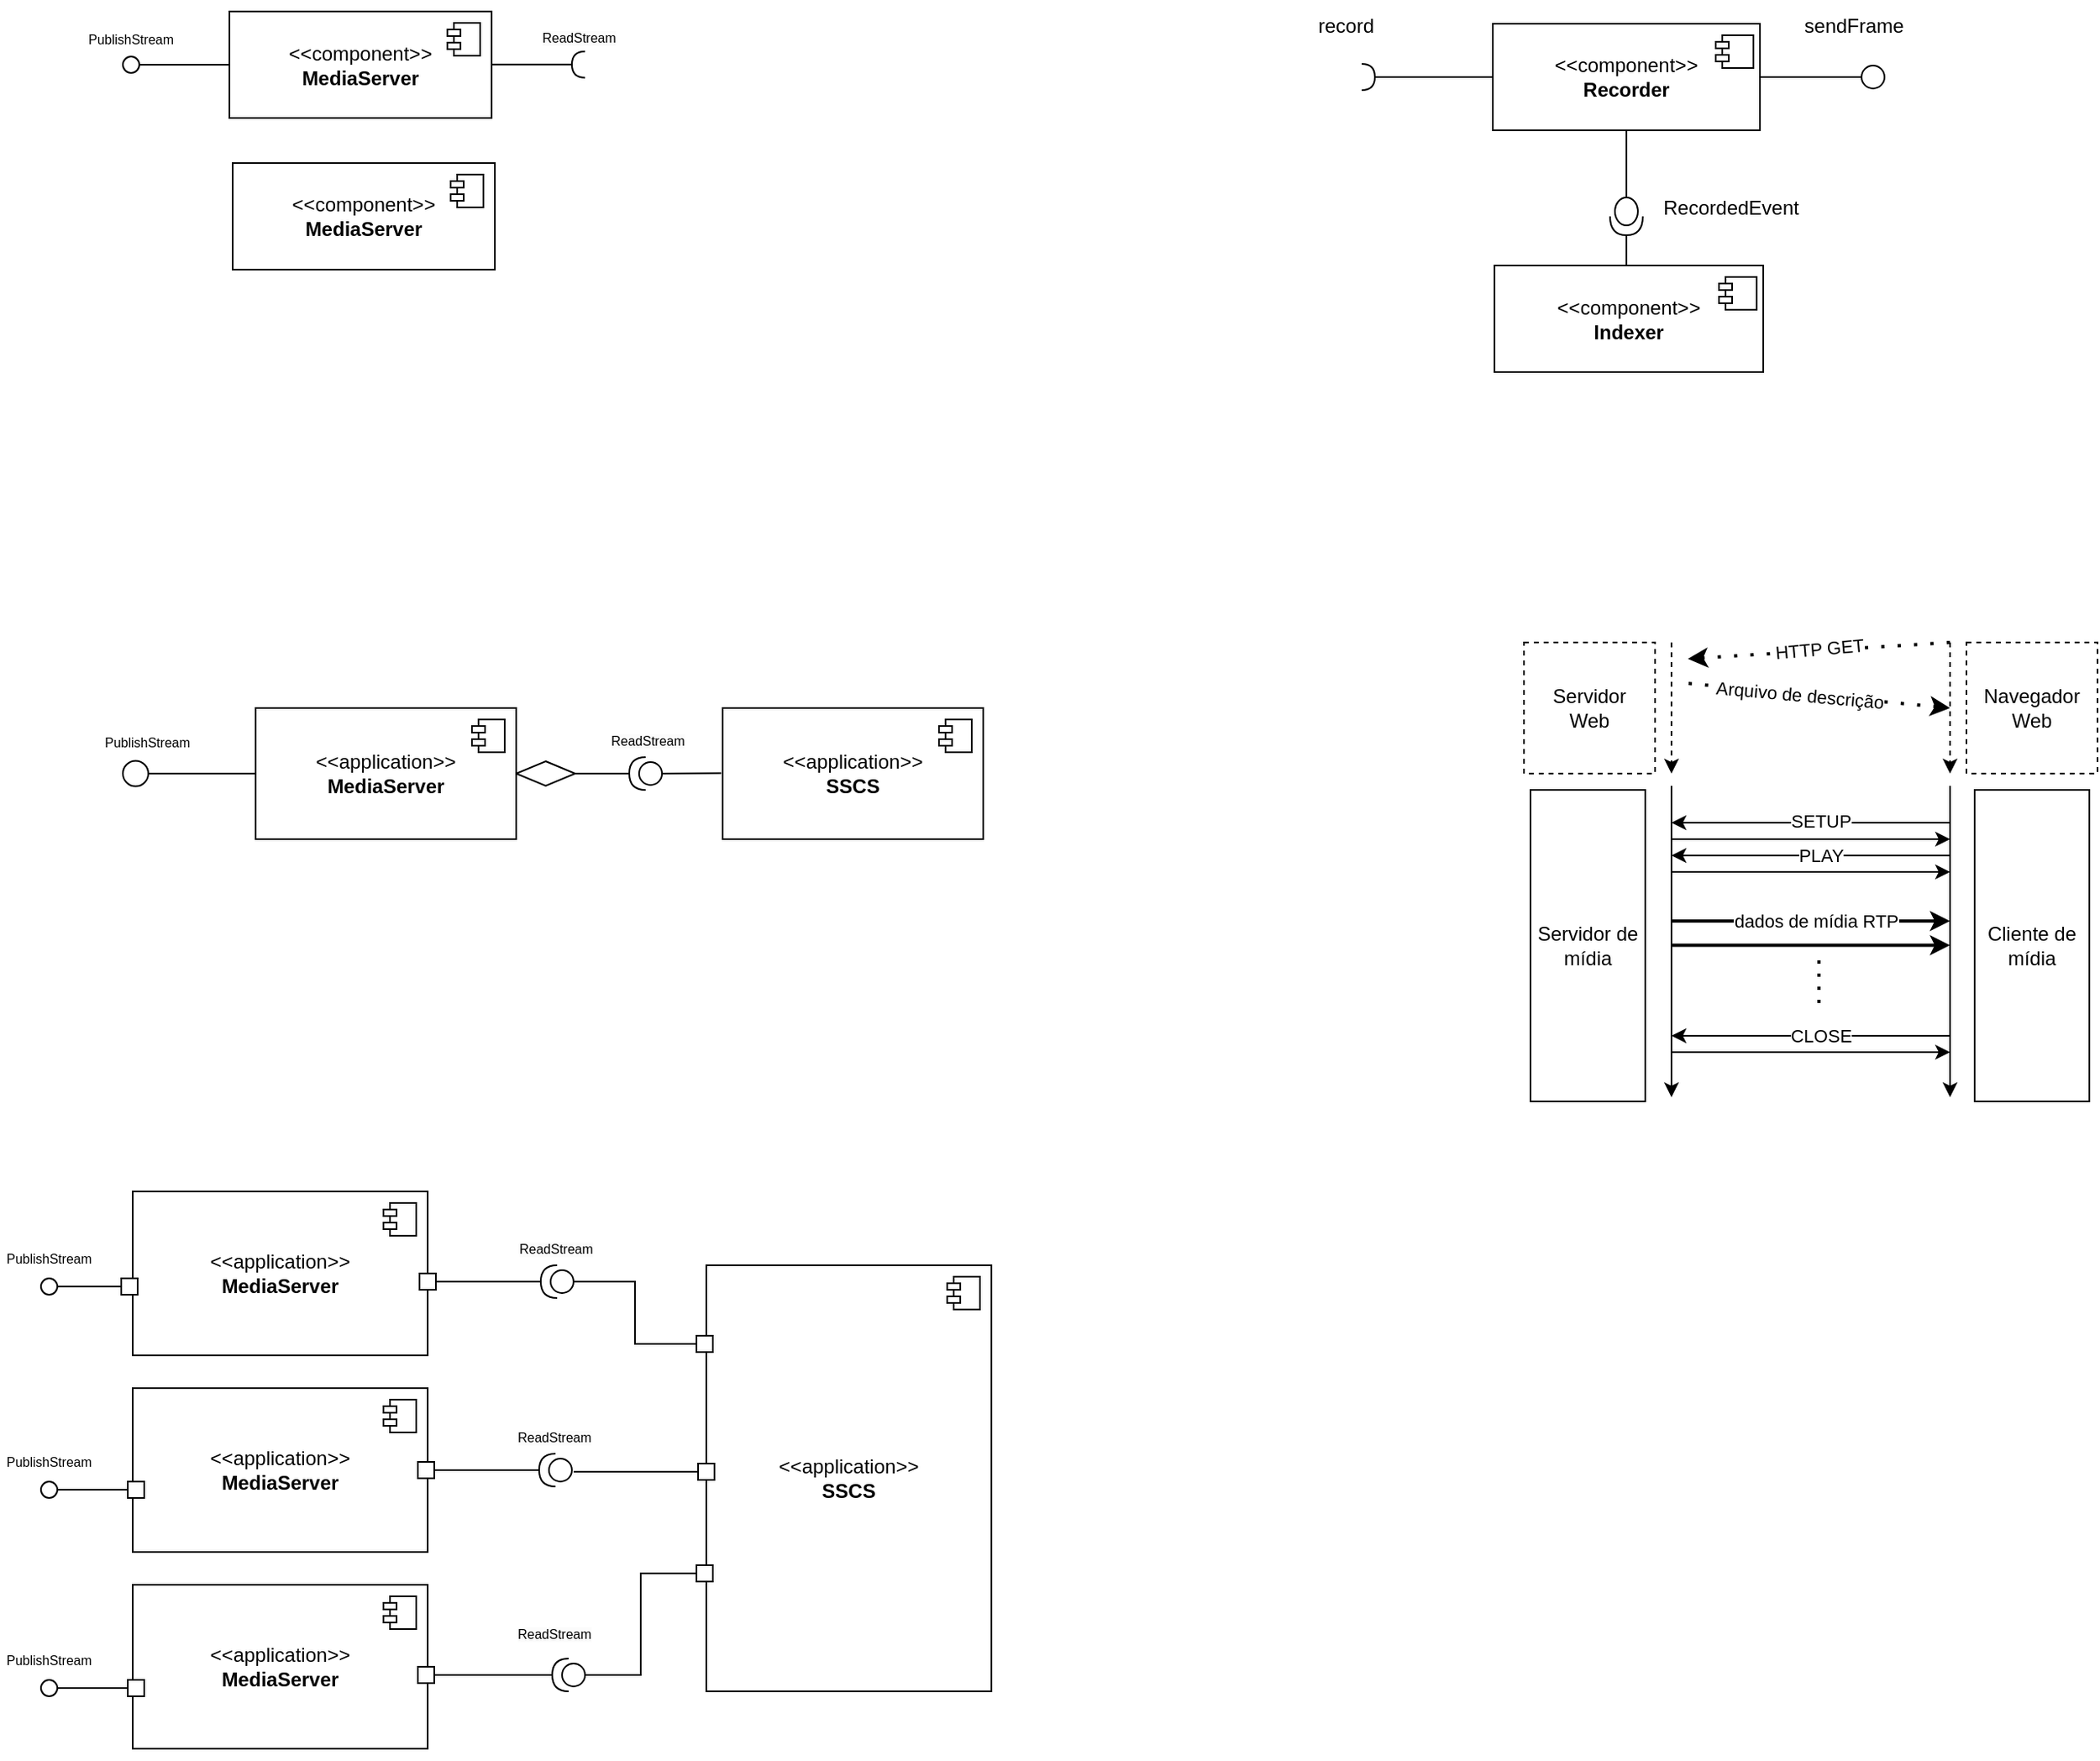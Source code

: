<mxfile version="22.1.3" type="device">
  <diagram name="Página-1" id="KjTtuctHwxDyZRn3l2mg">
    <mxGraphModel dx="785" dy="465" grid="1" gridSize="10" guides="1" tooltips="1" connect="1" arrows="1" fold="1" page="1" pageScale="1" pageWidth="827" pageHeight="1169" math="0" shadow="0">
      <root>
        <mxCell id="0" />
        <mxCell id="1" parent="0" />
        <mxCell id="1v8-vr0Qcsb3jSITrx1u-97" value="&lt;span style=&quot;color: rgb(0, 0, 0); font-family: Helvetica; font-size: 8px; font-style: normal; font-variant-ligatures: normal; font-variant-caps: normal; font-weight: 400; letter-spacing: normal; orphans: 2; text-align: center; text-indent: 0px; text-transform: none; widows: 2; word-spacing: 0px; -webkit-text-stroke-width: 0px; background-color: rgb(251, 251, 251); text-decoration-thickness: initial; text-decoration-style: initial; text-decoration-color: initial; float: none; display: inline !important;&quot;&gt;ReadStream&lt;br&gt;&lt;br&gt;&lt;/span&gt;" style="text;whiteSpace=wrap;html=1;" parent="1" vertex="1">
          <mxGeometry x="399" y="176.25" width="55" height="22.5" as="geometry" />
        </mxCell>
        <mxCell id="1v8-vr0Qcsb3jSITrx1u-98" value="" style="group" parent="1" vertex="1" connectable="0">
          <mxGeometry x="180" y="910" width="266" height="325" as="geometry" />
        </mxCell>
        <mxCell id="VNFblEN0b3wX1P5wx99s-2" value="&amp;lt;&amp;lt;application&amp;gt;&amp;gt;&lt;br&gt;&lt;b&gt;MediaServer&lt;/b&gt;" style="html=1;dropTarget=0;whiteSpace=wrap;" parent="1v8-vr0Qcsb3jSITrx1u-98" vertex="1">
          <mxGeometry x="-29" y="105" width="180" height="100" as="geometry" />
        </mxCell>
        <mxCell id="VNFblEN0b3wX1P5wx99s-3" value="" style="shape=module;jettyWidth=8;jettyHeight=4;" parent="VNFblEN0b3wX1P5wx99s-2" vertex="1">
          <mxGeometry x="1" width="20" height="20" relative="1" as="geometry">
            <mxPoint x="-27" y="7" as="offset" />
          </mxGeometry>
        </mxCell>
        <mxCell id="1v8-vr0Qcsb3jSITrx1u-139" value="&amp;lt;&amp;lt;application&amp;gt;&amp;gt;&lt;br&gt;&lt;b&gt;MediaServer&lt;/b&gt;" style="html=1;dropTarget=0;whiteSpace=wrap;" parent="1v8-vr0Qcsb3jSITrx1u-98" vertex="1">
          <mxGeometry x="-29" y="-15" width="180" height="100" as="geometry" />
        </mxCell>
        <mxCell id="1v8-vr0Qcsb3jSITrx1u-140" value="" style="shape=module;jettyWidth=8;jettyHeight=4;" parent="1v8-vr0Qcsb3jSITrx1u-139" vertex="1">
          <mxGeometry x="1" width="20" height="20" relative="1" as="geometry">
            <mxPoint x="-27" y="7" as="offset" />
          </mxGeometry>
        </mxCell>
        <mxCell id="1v8-vr0Qcsb3jSITrx1u-141" value="" style="rounded=1;whiteSpace=wrap;html=1;arcSize=0;" parent="1v8-vr0Qcsb3jSITrx1u-98" vertex="1">
          <mxGeometry x="145" y="150" width="10" height="10" as="geometry" />
        </mxCell>
        <mxCell id="1v8-vr0Qcsb3jSITrx1u-142" value="" style="group" parent="1v8-vr0Qcsb3jSITrx1u-98" vertex="1" connectable="0">
          <mxGeometry x="-98" y="149" width="104" height="61" as="geometry" />
        </mxCell>
        <mxCell id="1v8-vr0Qcsb3jSITrx1u-143" value="" style="ellipse;whiteSpace=wrap;html=1;align=center;aspect=fixed;fillColor=none;strokeColor=none;resizable=0;perimeter=centerPerimeter;rotatable=0;allowArrows=0;points=[];outlineConnect=1;" parent="1v8-vr0Qcsb3jSITrx1u-142" vertex="1">
          <mxGeometry y="51" width="10" height="10" as="geometry" />
        </mxCell>
        <mxCell id="1v8-vr0Qcsb3jSITrx1u-147" value="" style="rounded=1;whiteSpace=wrap;html=1;arcSize=0;" parent="1v8-vr0Qcsb3jSITrx1u-142" vertex="1">
          <mxGeometry x="66" y="13" width="10" height="10" as="geometry" />
        </mxCell>
        <mxCell id="1v8-vr0Qcsb3jSITrx1u-149" style="edgeStyle=orthogonalEdgeStyle;rounded=0;orthogonalLoop=1;jettySize=auto;html=1;entryX=1;entryY=0.5;entryDx=0;entryDy=0;endArrow=none;endFill=0;" parent="1v8-vr0Qcsb3jSITrx1u-98" source="1v8-vr0Qcsb3jSITrx1u-151" target="1v8-vr0Qcsb3jSITrx1u-141" edge="1">
          <mxGeometry relative="1" as="geometry" />
        </mxCell>
        <mxCell id="1v8-vr0Qcsb3jSITrx1u-150" value="" style="group" parent="1v8-vr0Qcsb3jSITrx1u-98" vertex="1" connectable="0">
          <mxGeometry x="204" y="120" width="55" height="45" as="geometry" />
        </mxCell>
        <mxCell id="1v8-vr0Qcsb3jSITrx1u-151" value="" style="shape=providedRequiredInterface;html=1;verticalLabelPosition=bottom;sketch=0;rotation=-180;" parent="1v8-vr0Qcsb3jSITrx1u-150" vertex="1">
          <mxGeometry x="15" y="25" width="20" height="20" as="geometry" />
        </mxCell>
        <mxCell id="1v8-vr0Qcsb3jSITrx1u-152" value="&lt;span style=&quot;color: rgb(0, 0, 0); font-family: Helvetica; font-size: 8px; font-style: normal; font-variant-ligatures: normal; font-variant-caps: normal; font-weight: 400; letter-spacing: normal; orphans: 2; text-align: center; text-indent: 0px; text-transform: none; widows: 2; word-spacing: 0px; -webkit-text-stroke-width: 0px; background-color: rgb(251, 251, 251); text-decoration-thickness: initial; text-decoration-style: initial; text-decoration-color: initial; float: none; display: inline !important;&quot;&gt;ReadStream&lt;br&gt;&lt;/span&gt;" style="text;whiteSpace=wrap;html=1;" parent="1v8-vr0Qcsb3jSITrx1u-150" vertex="1">
          <mxGeometry width="55" height="40" as="geometry" />
        </mxCell>
        <mxCell id="1v8-vr0Qcsb3jSITrx1u-173" value="&lt;span style=&quot;color: rgb(0, 0, 0); font-family: Helvetica; font-size: 8px; font-style: normal; font-variant-ligatures: normal; font-variant-caps: normal; font-weight: 400; letter-spacing: normal; orphans: 2; text-align: center; text-indent: 0px; text-transform: none; widows: 2; word-spacing: 0px; -webkit-text-stroke-width: 0px; background-color: rgb(251, 251, 251); text-decoration-thickness: initial; text-decoration-style: initial; text-decoration-color: initial; float: none; display: inline !important;&quot;&gt;ReadStream&lt;br&gt;&lt;br&gt;&lt;/span&gt;" style="text;whiteSpace=wrap;html=1;" parent="1v8-vr0Qcsb3jSITrx1u-98" vertex="1">
          <mxGeometry x="204" y="240" width="55" height="40" as="geometry" />
        </mxCell>
        <mxCell id="1v8-vr0Qcsb3jSITrx1u-101" value="" style="rounded=1;whiteSpace=wrap;html=1;arcSize=0;" parent="1v8-vr0Qcsb3jSITrx1u-98" vertex="1">
          <mxGeometry x="146" y="35" width="10" height="10" as="geometry" />
        </mxCell>
        <mxCell id="1v8-vr0Qcsb3jSITrx1u-156" value="&amp;lt;&amp;lt;application&amp;gt;&amp;gt;&lt;br&gt;&lt;b&gt;MediaServer&lt;/b&gt;" style="html=1;dropTarget=0;whiteSpace=wrap;" parent="1v8-vr0Qcsb3jSITrx1u-98" vertex="1">
          <mxGeometry x="-29" y="225" width="180" height="100" as="geometry" />
        </mxCell>
        <mxCell id="1v8-vr0Qcsb3jSITrx1u-157" value="" style="shape=module;jettyWidth=8;jettyHeight=4;" parent="1v8-vr0Qcsb3jSITrx1u-156" vertex="1">
          <mxGeometry x="1" width="20" height="20" relative="1" as="geometry">
            <mxPoint x="-27" y="7" as="offset" />
          </mxGeometry>
        </mxCell>
        <mxCell id="1v8-vr0Qcsb3jSITrx1u-158" value="" style="rounded=1;whiteSpace=wrap;html=1;arcSize=0;" parent="1v8-vr0Qcsb3jSITrx1u-98" vertex="1">
          <mxGeometry x="145" y="275" width="10" height="10" as="geometry" />
        </mxCell>
        <mxCell id="1v8-vr0Qcsb3jSITrx1u-102" value="" style="group" parent="1" vertex="1" connectable="0">
          <mxGeometry x="500" y="910" width="170" height="260" as="geometry" />
        </mxCell>
        <mxCell id="1v8-vr0Qcsb3jSITrx1u-103" value="&amp;lt;&amp;lt;application&amp;gt;&amp;gt;&lt;br&gt;&lt;b&gt;SSCS&lt;/b&gt;" style="html=1;dropTarget=0;whiteSpace=wrap;" parent="1v8-vr0Qcsb3jSITrx1u-102" vertex="1">
          <mxGeometry x="1" y="30" width="174" height="260" as="geometry" />
        </mxCell>
        <mxCell id="1v8-vr0Qcsb3jSITrx1u-104" value="" style="shape=module;jettyWidth=8;jettyHeight=4;" parent="1v8-vr0Qcsb3jSITrx1u-103" vertex="1">
          <mxGeometry x="1" width="20" height="20" relative="1" as="geometry">
            <mxPoint x="-27" y="7" as="offset" />
          </mxGeometry>
        </mxCell>
        <mxCell id="1v8-vr0Qcsb3jSITrx1u-129" value="" style="rounded=1;whiteSpace=wrap;html=1;arcSize=0;" parent="1v8-vr0Qcsb3jSITrx1u-102" vertex="1">
          <mxGeometry x="-5" y="73" width="10" height="10" as="geometry" />
        </mxCell>
        <mxCell id="1v8-vr0Qcsb3jSITrx1u-170" value="" style="rounded=1;whiteSpace=wrap;html=1;arcSize=0;" parent="1v8-vr0Qcsb3jSITrx1u-102" vertex="1">
          <mxGeometry x="-5" y="213" width="10" height="10" as="geometry" />
        </mxCell>
        <mxCell id="1v8-vr0Qcsb3jSITrx1u-105" value="" style="group" parent="1" vertex="1" connectable="0">
          <mxGeometry x="108" y="944" width="104" height="61" as="geometry" />
        </mxCell>
        <mxCell id="1v8-vr0Qcsb3jSITrx1u-106" value="" style="ellipse;whiteSpace=wrap;html=1;align=center;aspect=fixed;fillColor=none;strokeColor=none;resizable=0;perimeter=centerPerimeter;rotatable=0;allowArrows=0;points=[];outlineConnect=1;" parent="1v8-vr0Qcsb3jSITrx1u-105" vertex="1">
          <mxGeometry y="51" width="10" height="10" as="geometry" />
        </mxCell>
        <mxCell id="1v8-vr0Qcsb3jSITrx1u-107" value="" style="group" parent="1v8-vr0Qcsb3jSITrx1u-105" vertex="1" connectable="0">
          <mxGeometry x="-38" y="-24" width="60" height="46" as="geometry" />
        </mxCell>
        <mxCell id="1v8-vr0Qcsb3jSITrx1u-108" value="" style="ellipse;whiteSpace=wrap;html=1;aspect=fixed;direction=south;" parent="1v8-vr0Qcsb3jSITrx1u-107" vertex="1">
          <mxGeometry x="25" y="28" width="10" height="10" as="geometry" />
        </mxCell>
        <mxCell id="1v8-vr0Qcsb3jSITrx1u-109" value="&lt;span style=&quot;font-size: 8px;&quot;&gt;PublishStream&lt;/span&gt;" style="text;html=1;strokeColor=none;fillColor=none;align=center;verticalAlign=middle;whiteSpace=wrap;rounded=0;container=0;" parent="1v8-vr0Qcsb3jSITrx1u-107" vertex="1">
          <mxGeometry width="60" height="30" as="geometry" />
        </mxCell>
        <mxCell id="1v8-vr0Qcsb3jSITrx1u-110" value="" style="rounded=1;whiteSpace=wrap;html=1;arcSize=0;" parent="1v8-vr0Qcsb3jSITrx1u-105" vertex="1">
          <mxGeometry x="36" y="4" width="10" height="10" as="geometry" />
        </mxCell>
        <mxCell id="1v8-vr0Qcsb3jSITrx1u-111" style="rounded=0;orthogonalLoop=1;jettySize=auto;html=1;exitX=0.5;exitY=0;exitDx=0;exitDy=0;entryX=0;entryY=0.5;entryDx=0;entryDy=0;strokeColor=default;anchorPointDirection=1;fixDash=0;endArrow=none;endFill=0;" parent="1v8-vr0Qcsb3jSITrx1u-105" source="1v8-vr0Qcsb3jSITrx1u-108" target="1v8-vr0Qcsb3jSITrx1u-110" edge="1">
          <mxGeometry relative="1" as="geometry" />
        </mxCell>
        <mxCell id="1v8-vr0Qcsb3jSITrx1u-126" style="edgeStyle=orthogonalEdgeStyle;rounded=0;orthogonalLoop=1;jettySize=auto;html=1;entryX=1;entryY=0.5;entryDx=0;entryDy=0;endArrow=none;endFill=0;" parent="1" source="1v8-vr0Qcsb3jSITrx1u-128" target="1v8-vr0Qcsb3jSITrx1u-101" edge="1">
          <mxGeometry relative="1" as="geometry" />
        </mxCell>
        <mxCell id="1v8-vr0Qcsb3jSITrx1u-127" style="edgeStyle=orthogonalEdgeStyle;rounded=0;orthogonalLoop=1;jettySize=auto;html=1;entryX=0;entryY=0.5;entryDx=0;entryDy=0;endArrow=none;endFill=0;" parent="1" source="1v8-vr0Qcsb3jSITrx1u-128" target="1v8-vr0Qcsb3jSITrx1u-129" edge="1">
          <mxGeometry relative="1" as="geometry" />
        </mxCell>
        <mxCell id="1v8-vr0Qcsb3jSITrx1u-134" value="" style="group" parent="1" vertex="1" connectable="0">
          <mxGeometry x="385" y="915" width="55" height="45" as="geometry" />
        </mxCell>
        <mxCell id="1v8-vr0Qcsb3jSITrx1u-128" value="" style="shape=providedRequiredInterface;html=1;verticalLabelPosition=bottom;sketch=0;rotation=-180;" parent="1v8-vr0Qcsb3jSITrx1u-134" vertex="1">
          <mxGeometry x="15" y="25" width="20" height="20" as="geometry" />
        </mxCell>
        <mxCell id="1v8-vr0Qcsb3jSITrx1u-130" value="&lt;span style=&quot;color: rgb(0, 0, 0); font-family: Helvetica; font-size: 8px; font-style: normal; font-variant-ligatures: normal; font-variant-caps: normal; font-weight: 400; letter-spacing: normal; orphans: 2; text-align: center; text-indent: 0px; text-transform: none; widows: 2; word-spacing: 0px; -webkit-text-stroke-width: 0px; background-color: rgb(251, 251, 251); text-decoration-thickness: initial; text-decoration-style: initial; text-decoration-color: initial; float: none; display: inline !important;&quot;&gt;ReadStream&lt;br&gt;&lt;br&gt;&lt;/span&gt;" style="text;whiteSpace=wrap;html=1;" parent="1v8-vr0Qcsb3jSITrx1u-134" vertex="1">
          <mxGeometry width="55" height="40" as="geometry" />
        </mxCell>
        <mxCell id="1v8-vr0Qcsb3jSITrx1u-159" value="" style="group" parent="1" vertex="1" connectable="0">
          <mxGeometry x="70" y="1180" width="104" height="61" as="geometry" />
        </mxCell>
        <mxCell id="1v8-vr0Qcsb3jSITrx1u-160" value="" style="ellipse;whiteSpace=wrap;html=1;align=center;aspect=fixed;fillColor=none;strokeColor=none;resizable=0;perimeter=centerPerimeter;rotatable=0;allowArrows=0;points=[];outlineConnect=1;" parent="1v8-vr0Qcsb3jSITrx1u-159" vertex="1">
          <mxGeometry y="51" width="10" height="10" as="geometry" />
        </mxCell>
        <mxCell id="1v8-vr0Qcsb3jSITrx1u-161" value="" style="group" parent="1v8-vr0Qcsb3jSITrx1u-159" vertex="1" connectable="0">
          <mxGeometry y="-15" width="60" height="46" as="geometry" />
        </mxCell>
        <mxCell id="1v8-vr0Qcsb3jSITrx1u-162" value="" style="ellipse;whiteSpace=wrap;html=1;aspect=fixed;direction=south;" parent="1v8-vr0Qcsb3jSITrx1u-161" vertex="1">
          <mxGeometry x="25" y="28" width="10" height="10" as="geometry" />
        </mxCell>
        <mxCell id="1v8-vr0Qcsb3jSITrx1u-163" value="&lt;span style=&quot;font-size: 8px;&quot;&gt;PublishStream&lt;/span&gt;" style="text;html=1;strokeColor=none;fillColor=none;align=center;verticalAlign=middle;whiteSpace=wrap;rounded=0;container=0;" parent="1v8-vr0Qcsb3jSITrx1u-161" vertex="1">
          <mxGeometry width="60" height="30" as="geometry" />
        </mxCell>
        <mxCell id="1v8-vr0Qcsb3jSITrx1u-164" value="" style="rounded=1;whiteSpace=wrap;html=1;arcSize=0;" parent="1v8-vr0Qcsb3jSITrx1u-159" vertex="1">
          <mxGeometry x="78" y="13" width="10" height="10" as="geometry" />
        </mxCell>
        <mxCell id="1v8-vr0Qcsb3jSITrx1u-165" style="rounded=0;orthogonalLoop=1;jettySize=auto;html=1;exitX=0.5;exitY=0;exitDx=0;exitDy=0;entryX=0;entryY=0.5;entryDx=0;entryDy=0;strokeColor=default;anchorPointDirection=1;fixDash=0;endArrow=none;endFill=0;" parent="1v8-vr0Qcsb3jSITrx1u-159" source="1v8-vr0Qcsb3jSITrx1u-162" target="1v8-vr0Qcsb3jSITrx1u-164" edge="1">
          <mxGeometry relative="1" as="geometry" />
        </mxCell>
        <mxCell id="1v8-vr0Qcsb3jSITrx1u-166" style="edgeStyle=orthogonalEdgeStyle;rounded=0;orthogonalLoop=1;jettySize=auto;html=1;entryX=1;entryY=0.5;entryDx=0;entryDy=0;endArrow=none;endFill=0;" parent="1" source="1v8-vr0Qcsb3jSITrx1u-167" target="1v8-vr0Qcsb3jSITrx1u-158" edge="1">
          <mxGeometry relative="1" as="geometry" />
        </mxCell>
        <mxCell id="1v8-vr0Qcsb3jSITrx1u-167" value="" style="shape=providedRequiredInterface;html=1;verticalLabelPosition=bottom;sketch=0;rotation=-180;" parent="1" vertex="1">
          <mxGeometry x="407" y="1180" width="20" height="20" as="geometry" />
        </mxCell>
        <mxCell id="1v8-vr0Qcsb3jSITrx1u-168" value="" style="rounded=1;whiteSpace=wrap;html=1;arcSize=0;" parent="1" vertex="1">
          <mxGeometry x="496" y="1061" width="10" height="10" as="geometry" />
        </mxCell>
        <mxCell id="1v8-vr0Qcsb3jSITrx1u-171" style="edgeStyle=orthogonalEdgeStyle;rounded=0;orthogonalLoop=1;jettySize=auto;html=1;entryX=0;entryY=0.5;entryDx=0;entryDy=0;endArrow=none;endFill=0;exitX=0;exitY=0.5;exitDx=0;exitDy=0;exitPerimeter=0;" parent="1" source="1v8-vr0Qcsb3jSITrx1u-167" target="1v8-vr0Qcsb3jSITrx1u-170" edge="1">
          <mxGeometry relative="1" as="geometry">
            <mxPoint x="420" y="1090" as="sourcePoint" />
          </mxGeometry>
        </mxCell>
        <mxCell id="1v8-vr0Qcsb3jSITrx1u-174" style="edgeStyle=orthogonalEdgeStyle;rounded=0;orthogonalLoop=1;jettySize=auto;html=1;entryX=0.655;entryY=0.9;entryDx=0;entryDy=0;entryPerimeter=0;endArrow=none;endFill=0;" parent="1" source="1v8-vr0Qcsb3jSITrx1u-168" target="1v8-vr0Qcsb3jSITrx1u-152" edge="1">
          <mxGeometry relative="1" as="geometry" />
        </mxCell>
        <mxCell id="1v8-vr0Qcsb3jSITrx1u-144" value="" style="group" parent="1" vertex="1" connectable="0">
          <mxGeometry x="70" y="1044" width="60" height="46" as="geometry" />
        </mxCell>
        <mxCell id="1v8-vr0Qcsb3jSITrx1u-145" value="" style="ellipse;whiteSpace=wrap;html=1;aspect=fixed;direction=south;" parent="1v8-vr0Qcsb3jSITrx1u-144" vertex="1">
          <mxGeometry x="25" y="28" width="10" height="10" as="geometry" />
        </mxCell>
        <mxCell id="1v8-vr0Qcsb3jSITrx1u-146" value="&lt;span style=&quot;font-size: 8px;&quot;&gt;PublishStream&lt;/span&gt;" style="text;html=1;strokeColor=none;fillColor=none;align=center;verticalAlign=middle;whiteSpace=wrap;rounded=0;container=0;" parent="1v8-vr0Qcsb3jSITrx1u-144" vertex="1">
          <mxGeometry width="60" height="30" as="geometry" />
        </mxCell>
        <mxCell id="1v8-vr0Qcsb3jSITrx1u-148" style="rounded=0;orthogonalLoop=1;jettySize=auto;html=1;exitX=0.5;exitY=0;exitDx=0;exitDy=0;entryX=0;entryY=0.5;entryDx=0;entryDy=0;strokeColor=default;anchorPointDirection=1;fixDash=0;endArrow=none;endFill=0;" parent="1" source="1v8-vr0Qcsb3jSITrx1u-145" target="1v8-vr0Qcsb3jSITrx1u-147" edge="1">
          <mxGeometry relative="1" as="geometry" />
        </mxCell>
        <mxCell id="VNFblEN0b3wX1P5wx99s-108" value="" style="shape=providedRequiredInterface;html=1;verticalLabelPosition=bottom;sketch=0;rotation=-180;" parent="1" vertex="1">
          <mxGeometry x="454" y="630" width="20" height="20" as="geometry" />
        </mxCell>
        <mxCell id="VNFblEN0b3wX1P5wx99s-110" value="&lt;span style=&quot;color: rgb(0, 0, 0); font-family: Helvetica; font-size: 8px; font-style: normal; font-variant-ligatures: normal; font-variant-caps: normal; font-weight: 400; letter-spacing: normal; orphans: 2; text-align: center; text-indent: 0px; text-transform: none; widows: 2; word-spacing: 0px; -webkit-text-stroke-width: 0px; background-color: rgb(251, 251, 251); text-decoration-thickness: initial; text-decoration-style: initial; text-decoration-color: initial; float: none; display: inline !important;&quot;&gt;ReadStream&lt;br&gt;&lt;br&gt;&lt;/span&gt;" style="text;whiteSpace=wrap;html=1;" parent="1" vertex="1">
          <mxGeometry x="441" y="604.5" width="46" height="20" as="geometry" />
        </mxCell>
        <mxCell id="VNFblEN0b3wX1P5wx99s-111" value="" style="edgeStyle=orthogonalEdgeStyle;rounded=0;orthogonalLoop=1;jettySize=auto;html=1;entryX=1;entryY=0.5;entryDx=0;entryDy=0;endArrow=none;endFill=0;" parent="1" source="VNFblEN0b3wX1P5wx99s-108" target="VNFblEN0b3wX1P5wx99s-112" edge="1">
          <mxGeometry relative="1" as="geometry">
            <mxPoint x="464" y="645" as="sourcePoint" />
            <mxPoint x="265" y="645" as="targetPoint" />
          </mxGeometry>
        </mxCell>
        <mxCell id="VNFblEN0b3wX1P5wx99s-112" value="" style="rhombus;whiteSpace=wrap;html=1;" parent="1" vertex="1">
          <mxGeometry x="385" y="632.5" width="36" height="15" as="geometry" />
        </mxCell>
        <mxCell id="VNFblEN0b3wX1P5wx99s-123" value="" style="endArrow=none;html=1;rounded=0;exitX=0.5;exitY=0;exitDx=0;exitDy=0;entryX=0;entryY=0.5;entryDx=0;entryDy=0;" parent="1" source="VNFblEN0b3wX1P5wx99s-121" target="1v8-vr0Qcsb3jSITrx1u-3" edge="1">
          <mxGeometry width="50" height="50" relative="1" as="geometry">
            <mxPoint x="130" y="190" as="sourcePoint" />
            <mxPoint x="180" y="140" as="targetPoint" />
          </mxGeometry>
        </mxCell>
        <mxCell id="VNFblEN0b3wX1P5wx99s-122" value="&lt;span style=&quot;font-size: 8px;&quot;&gt;PublishStream&lt;/span&gt;" style="text;html=1;strokeColor=none;fillColor=none;align=center;verticalAlign=middle;whiteSpace=wrap;rounded=0;container=0;" parent="1" vertex="1">
          <mxGeometry x="125" y="182.5" width="50" height="16.25" as="geometry" />
        </mxCell>
        <mxCell id="VNFblEN0b3wX1P5wx99s-121" value="" style="ellipse;whiteSpace=wrap;html=1;aspect=fixed;direction=south;" parent="1" vertex="1">
          <mxGeometry x="145" y="202.5" width="10" height="10" as="geometry" />
        </mxCell>
        <mxCell id="VNFblEN0b3wX1P5wx99s-131" value="" style="rounded=0;orthogonalLoop=1;jettySize=auto;html=1;endArrow=halfCircle;endFill=0;endSize=6;strokeWidth=1;sketch=0;fontSize=12;curved=1;entryX=0.626;entryY=0.076;entryDx=0;entryDy=0;entryPerimeter=0;exitX=1;exitY=0.5;exitDx=0;exitDy=0;" parent="1" edge="1">
          <mxGeometry relative="1" as="geometry">
            <mxPoint x="361" y="207.36" as="sourcePoint" />
            <mxPoint x="427" y="207.36" as="targetPoint" />
            <Array as="points">
              <mxPoint x="385" y="207.36" />
            </Array>
          </mxGeometry>
        </mxCell>
        <mxCell id="VNFblEN0b3wX1P5wx99s-132" value="" style="ellipse;whiteSpace=wrap;html=1;align=center;aspect=fixed;fillColor=none;strokeColor=none;resizable=0;perimeter=centerPerimeter;rotatable=0;allowArrows=0;points=[];outlineConnect=1;" parent="1" vertex="1">
          <mxGeometry x="427" y="210" width="10" height="10" as="geometry" />
        </mxCell>
        <mxCell id="R4DTEAscSzS3uEEY_zII-14" value="&amp;lt;&amp;lt;application&amp;gt;&amp;gt;&lt;br&gt;&lt;b&gt;MediaServer&lt;/b&gt;" style="html=1;dropTarget=0;whiteSpace=wrap;" parent="1" vertex="1">
          <mxGeometry x="226" y="600" width="159" height="80" as="geometry" />
        </mxCell>
        <mxCell id="R4DTEAscSzS3uEEY_zII-15" value="" style="shape=module;jettyWidth=8;jettyHeight=4;" parent="R4DTEAscSzS3uEEY_zII-14" vertex="1">
          <mxGeometry x="1" width="20" height="20" relative="1" as="geometry">
            <mxPoint x="-27" y="7" as="offset" />
          </mxGeometry>
        </mxCell>
        <mxCell id="VNFblEN0b3wX1P5wx99s-104" value="&lt;span style=&quot;font-size: 8px;&quot;&gt;PublishStream&lt;/span&gt;" style="text;html=1;strokeColor=none;fillColor=none;align=center;verticalAlign=middle;whiteSpace=wrap;rounded=0;container=0;" parent="1" vertex="1">
          <mxGeometry x="130" y="604.5" width="60" height="30" as="geometry" />
        </mxCell>
        <mxCell id="R4DTEAscSzS3uEEY_zII-16" value="" style="ellipse;whiteSpace=wrap;html=1;aspect=fixed;" parent="1" vertex="1">
          <mxGeometry x="145" y="632.25" width="15.5" height="15.5" as="geometry" />
        </mxCell>
        <mxCell id="R4DTEAscSzS3uEEY_zII-18" value="" style="endArrow=none;html=1;rounded=0;entryX=0.001;entryY=0.442;entryDx=0;entryDy=0;entryPerimeter=0;exitX=0;exitY=0.5;exitDx=0;exitDy=0;exitPerimeter=0;" parent="1" source="VNFblEN0b3wX1P5wx99s-108" edge="1">
          <mxGeometry width="50" height="50" relative="1" as="geometry">
            <mxPoint x="480" y="710" as="sourcePoint" />
            <mxPoint x="510.16" y="639.78" as="targetPoint" />
          </mxGeometry>
        </mxCell>
        <mxCell id="R4DTEAscSzS3uEEY_zII-19" value="&amp;lt;&amp;lt;application&amp;gt;&amp;gt;&lt;br&gt;&lt;b&gt;SSCS&lt;/b&gt;" style="html=1;dropTarget=0;whiteSpace=wrap;" parent="1" vertex="1">
          <mxGeometry x="511" y="600" width="159" height="80" as="geometry" />
        </mxCell>
        <mxCell id="R4DTEAscSzS3uEEY_zII-20" value="" style="shape=module;jettyWidth=8;jettyHeight=4;" parent="R4DTEAscSzS3uEEY_zII-19" vertex="1">
          <mxGeometry x="1" width="20" height="20" relative="1" as="geometry">
            <mxPoint x="-27" y="7" as="offset" />
          </mxGeometry>
        </mxCell>
        <mxCell id="R4DTEAscSzS3uEEY_zII-21" value="" style="endArrow=none;html=1;rounded=0;entryX=0;entryY=0.5;entryDx=0;entryDy=0;exitX=1;exitY=0.5;exitDx=0;exitDy=0;" parent="1" source="R4DTEAscSzS3uEEY_zII-16" target="R4DTEAscSzS3uEEY_zII-14" edge="1">
          <mxGeometry width="50" height="50" relative="1" as="geometry">
            <mxPoint x="180" y="690" as="sourcePoint" />
            <mxPoint x="230" y="640" as="targetPoint" />
          </mxGeometry>
        </mxCell>
        <mxCell id="j7I74pfz4h57ISqoJ7sx-15" value="record" style="text;html=1;align=center;verticalAlign=middle;resizable=0;points=[];autosize=1;strokeColor=none;fillColor=none;" parent="1" vertex="1">
          <mxGeometry x="861" y="168.75" width="60" height="30" as="geometry" />
        </mxCell>
        <mxCell id="j7I74pfz4h57ISqoJ7sx-16" value="" style="shape=providedRequiredInterface;html=1;verticalLabelPosition=bottom;sketch=0;rotation=90;" parent="1" vertex="1">
          <mxGeometry x="1051" y="290" width="23" height="20" as="geometry" />
        </mxCell>
        <mxCell id="j7I74pfz4h57ISqoJ7sx-17" style="edgeStyle=orthogonalEdgeStyle;rounded=0;orthogonalLoop=1;jettySize=auto;html=1;exitX=0.5;exitY=0;exitDx=0;exitDy=0;entryX=1;entryY=0.5;entryDx=0;entryDy=0;entryPerimeter=0;endArrow=none;endFill=0;" parent="1" source="j7I74pfz4h57ISqoJ7sx-9" target="j7I74pfz4h57ISqoJ7sx-16" edge="1">
          <mxGeometry relative="1" as="geometry" />
        </mxCell>
        <mxCell id="j7I74pfz4h57ISqoJ7sx-9" value="&amp;lt;&amp;lt;component&amp;gt;&amp;gt;&lt;br&gt;&lt;b&gt;Indexer&lt;/b&gt;" style="html=1;dropTarget=0;whiteSpace=wrap;" parent="1" vertex="1">
          <mxGeometry x="982" y="330" width="164" height="65" as="geometry" />
        </mxCell>
        <mxCell id="j7I74pfz4h57ISqoJ7sx-10" value="" style="shape=module;jettyWidth=8;jettyHeight=4;" parent="j7I74pfz4h57ISqoJ7sx-9" vertex="1">
          <mxGeometry x="1" width="23" height="20" relative="1" as="geometry">
            <mxPoint x="-27" y="7" as="offset" />
          </mxGeometry>
        </mxCell>
        <mxCell id="j7I74pfz4h57ISqoJ7sx-5" value="" style="group" parent="1" vertex="1" connectable="0">
          <mxGeometry x="212" y="267.5" width="165" height="65" as="geometry" />
        </mxCell>
        <mxCell id="j7I74pfz4h57ISqoJ7sx-6" value="&amp;lt;&amp;lt;component&amp;gt;&amp;gt;&lt;br&gt;&lt;b&gt;MediaServer&lt;/b&gt;" style="html=1;dropTarget=0;whiteSpace=wrap;" parent="j7I74pfz4h57ISqoJ7sx-5" vertex="1">
          <mxGeometry width="160" height="65" as="geometry" />
        </mxCell>
        <mxCell id="j7I74pfz4h57ISqoJ7sx-7" value="" style="shape=module;jettyWidth=8;jettyHeight=4;" parent="j7I74pfz4h57ISqoJ7sx-6" vertex="1">
          <mxGeometry x="1" width="20" height="20" relative="1" as="geometry">
            <mxPoint x="-27" y="7" as="offset" />
          </mxGeometry>
        </mxCell>
        <mxCell id="j7I74pfz4h57ISqoJ7sx-22" style="edgeStyle=orthogonalEdgeStyle;rounded=0;orthogonalLoop=1;jettySize=auto;html=1;exitX=0;exitY=0.5;exitDx=0;exitDy=0;endArrow=halfCircle;endFill=0;" parent="1" source="j7I74pfz4h57ISqoJ7sx-2" edge="1">
          <mxGeometry relative="1" as="geometry">
            <mxPoint x="901" y="215" as="targetPoint" />
          </mxGeometry>
        </mxCell>
        <mxCell id="j7I74pfz4h57ISqoJ7sx-24" style="edgeStyle=orthogonalEdgeStyle;rounded=0;orthogonalLoop=1;jettySize=auto;html=1;endArrow=circle;endFill=0;" parent="1" source="j7I74pfz4h57ISqoJ7sx-2" edge="1">
          <mxGeometry relative="1" as="geometry">
            <mxPoint x="1221" y="215.0" as="targetPoint" />
          </mxGeometry>
        </mxCell>
        <mxCell id="j7I74pfz4h57ISqoJ7sx-2" value="&amp;lt;&amp;lt;component&amp;gt;&amp;gt;&lt;br&gt;&lt;b&gt;Recorder&lt;/b&gt;" style="html=1;dropTarget=0;whiteSpace=wrap;" parent="1" vertex="1">
          <mxGeometry x="981" y="182.5" width="163" height="65" as="geometry" />
        </mxCell>
        <mxCell id="j7I74pfz4h57ISqoJ7sx-3" value="" style="shape=module;jettyWidth=8;jettyHeight=4;" parent="j7I74pfz4h57ISqoJ7sx-2" vertex="1">
          <mxGeometry x="1" width="23" height="20" relative="1" as="geometry">
            <mxPoint x="-27" y="7" as="offset" />
          </mxGeometry>
        </mxCell>
        <mxCell id="1v8-vr0Qcsb3jSITrx1u-3" value="&amp;lt;&amp;lt;component&amp;gt;&amp;gt;&lt;br&gt;&lt;b&gt;MediaServer&lt;/b&gt;" style="html=1;dropTarget=0;whiteSpace=wrap;" parent="1" vertex="1">
          <mxGeometry x="210" y="175" width="160" height="65" as="geometry" />
        </mxCell>
        <mxCell id="1v8-vr0Qcsb3jSITrx1u-4" value="" style="shape=module;jettyWidth=8;jettyHeight=4;" parent="1v8-vr0Qcsb3jSITrx1u-3" vertex="1">
          <mxGeometry x="1" width="20" height="20" relative="1" as="geometry">
            <mxPoint x="-27" y="7" as="offset" />
          </mxGeometry>
        </mxCell>
        <mxCell id="j7I74pfz4h57ISqoJ7sx-23" style="edgeStyle=orthogonalEdgeStyle;rounded=0;orthogonalLoop=1;jettySize=auto;html=1;entryX=0;entryY=0.5;entryDx=0;entryDy=0;entryPerimeter=0;endArrow=none;endFill=0;" parent="1" source="j7I74pfz4h57ISqoJ7sx-2" target="j7I74pfz4h57ISqoJ7sx-16" edge="1">
          <mxGeometry relative="1" as="geometry" />
        </mxCell>
        <mxCell id="j7I74pfz4h57ISqoJ7sx-25" value="sendFrame" style="text;html=1;align=center;verticalAlign=middle;resizable=0;points=[];autosize=1;strokeColor=none;fillColor=none;" parent="1" vertex="1">
          <mxGeometry x="1161" y="168.75" width="80" height="30" as="geometry" />
        </mxCell>
        <mxCell id="j7I74pfz4h57ISqoJ7sx-26" value="RecordedEvent" style="text;html=1;align=center;verticalAlign=middle;resizable=0;points=[];autosize=1;strokeColor=none;fillColor=none;" parent="1" vertex="1">
          <mxGeometry x="1071" y="280" width="110" height="30" as="geometry" />
        </mxCell>
        <mxCell id="j7I74pfz4h57ISqoJ7sx-27" value="Servidor &lt;br&gt;Web" style="whiteSpace=wrap;html=1;aspect=fixed;dashed=1;" parent="1" vertex="1">
          <mxGeometry x="1000" y="560" width="80" height="80" as="geometry" />
        </mxCell>
        <mxCell id="j7I74pfz4h57ISqoJ7sx-28" value="Navegador Web" style="whiteSpace=wrap;html=1;aspect=fixed;dashed=1;" parent="1" vertex="1">
          <mxGeometry x="1270" y="560" width="80" height="80" as="geometry" />
        </mxCell>
        <mxCell id="j7I74pfz4h57ISqoJ7sx-29" value="" style="endArrow=classic;html=1;rounded=0;dashed=1;" parent="1" edge="1">
          <mxGeometry width="50" height="50" relative="1" as="geometry">
            <mxPoint x="1260" y="560" as="sourcePoint" />
            <mxPoint x="1260" y="640" as="targetPoint" />
          </mxGeometry>
        </mxCell>
        <mxCell id="j7I74pfz4h57ISqoJ7sx-30" value="" style="endArrow=classic;html=1;rounded=0;dashed=1;" parent="1" edge="1">
          <mxGeometry width="50" height="50" relative="1" as="geometry">
            <mxPoint x="1090" y="560" as="sourcePoint" />
            <mxPoint x="1090" y="640" as="targetPoint" />
          </mxGeometry>
        </mxCell>
        <mxCell id="j7I74pfz4h57ISqoJ7sx-33" value="" style="endArrow=none;html=1;strokeWidth=2;rounded=0;endFill=0;startArrow=classic;startFill=1;dashed=1;dashPattern=1 4;" parent="1" edge="1">
          <mxGeometry width="50" height="50" relative="1" as="geometry">
            <mxPoint x="1100" y="570" as="sourcePoint" />
            <mxPoint x="1260" y="560" as="targetPoint" />
          </mxGeometry>
        </mxCell>
        <mxCell id="j7I74pfz4h57ISqoJ7sx-34" value="HTTP GET" style="edgeLabel;html=1;align=center;verticalAlign=middle;resizable=0;points=[];rotation=-5;" parent="j7I74pfz4h57ISqoJ7sx-33" vertex="1" connectable="0">
          <mxGeometry x="-0.199" y="2" relative="1" as="geometry">
            <mxPoint x="16" as="offset" />
          </mxGeometry>
        </mxCell>
        <mxCell id="j7I74pfz4h57ISqoJ7sx-35" value="" style="endArrow=none;html=1;strokeWidth=2;rounded=0;endFill=0;startArrow=classic;startFill=1;dashed=1;dashPattern=1 4;" parent="1" edge="1">
          <mxGeometry width="50" height="50" relative="1" as="geometry">
            <mxPoint x="1260" y="600" as="sourcePoint" />
            <mxPoint x="1100" y="585" as="targetPoint" />
          </mxGeometry>
        </mxCell>
        <mxCell id="j7I74pfz4h57ISqoJ7sx-36" value="Arquivo de descrição" style="edgeLabel;html=1;align=center;verticalAlign=middle;resizable=0;points=[];rotation=5;" parent="j7I74pfz4h57ISqoJ7sx-35" vertex="1" connectable="0">
          <mxGeometry x="-0.199" y="2" relative="1" as="geometry">
            <mxPoint x="-28" y="-4" as="offset" />
          </mxGeometry>
        </mxCell>
        <mxCell id="j7I74pfz4h57ISqoJ7sx-39" value="" style="endArrow=classic;html=1;rounded=0;" parent="1" edge="1">
          <mxGeometry width="50" height="50" relative="1" as="geometry">
            <mxPoint x="1260" y="647.5" as="sourcePoint" />
            <mxPoint x="1260" y="837.5" as="targetPoint" />
          </mxGeometry>
        </mxCell>
        <mxCell id="j7I74pfz4h57ISqoJ7sx-40" value="" style="endArrow=classic;html=1;rounded=0;" parent="1" edge="1">
          <mxGeometry width="50" height="50" relative="1" as="geometry">
            <mxPoint x="1090" y="647.5" as="sourcePoint" />
            <mxPoint x="1090" y="837.5" as="targetPoint" />
          </mxGeometry>
        </mxCell>
        <mxCell id="j7I74pfz4h57ISqoJ7sx-41" value="Cliente de mídia" style="rounded=0;whiteSpace=wrap;html=1;" parent="1" vertex="1">
          <mxGeometry x="1275" y="650" width="70" height="190" as="geometry" />
        </mxCell>
        <mxCell id="j7I74pfz4h57ISqoJ7sx-42" value="Servidor de mídia" style="rounded=0;whiteSpace=wrap;html=1;" parent="1" vertex="1">
          <mxGeometry x="1004" y="650" width="70" height="190" as="geometry" />
        </mxCell>
        <mxCell id="j7I74pfz4h57ISqoJ7sx-43" value="" style="endArrow=classic;html=1;rounded=0;" parent="1" edge="1">
          <mxGeometry width="50" height="50" relative="1" as="geometry">
            <mxPoint x="1260" y="670" as="sourcePoint" />
            <mxPoint x="1090" y="670" as="targetPoint" />
          </mxGeometry>
        </mxCell>
        <mxCell id="j7I74pfz4h57ISqoJ7sx-44" value="SETUP" style="edgeLabel;html=1;align=center;verticalAlign=middle;resizable=0;points=[];" parent="j7I74pfz4h57ISqoJ7sx-43" vertex="1" connectable="0">
          <mxGeometry x="-0.344" y="2" relative="1" as="geometry">
            <mxPoint x="-23" y="-3" as="offset" />
          </mxGeometry>
        </mxCell>
        <mxCell id="j7I74pfz4h57ISqoJ7sx-46" value="" style="endArrow=classic;html=1;rounded=0;" parent="1" edge="1">
          <mxGeometry width="50" height="50" relative="1" as="geometry">
            <mxPoint x="1090" y="680" as="sourcePoint" />
            <mxPoint x="1260" y="680" as="targetPoint" />
          </mxGeometry>
        </mxCell>
        <mxCell id="j7I74pfz4h57ISqoJ7sx-48" value="" style="endArrow=classic;html=1;rounded=0;" parent="1" edge="1">
          <mxGeometry width="50" height="50" relative="1" as="geometry">
            <mxPoint x="1260" y="690" as="sourcePoint" />
            <mxPoint x="1090" y="690" as="targetPoint" />
          </mxGeometry>
        </mxCell>
        <mxCell id="j7I74pfz4h57ISqoJ7sx-49" value="PLAY" style="edgeLabel;html=1;align=center;verticalAlign=middle;resizable=0;points=[];" parent="j7I74pfz4h57ISqoJ7sx-48" vertex="1" connectable="0">
          <mxGeometry x="-0.344" y="2" relative="1" as="geometry">
            <mxPoint x="-23" y="-2" as="offset" />
          </mxGeometry>
        </mxCell>
        <mxCell id="j7I74pfz4h57ISqoJ7sx-50" value="" style="endArrow=classic;html=1;rounded=0;" parent="1" edge="1">
          <mxGeometry width="50" height="50" relative="1" as="geometry">
            <mxPoint x="1090" y="700" as="sourcePoint" />
            <mxPoint x="1260" y="700" as="targetPoint" />
          </mxGeometry>
        </mxCell>
        <mxCell id="j7I74pfz4h57ISqoJ7sx-51" value="" style="endArrow=classic;html=1;rounded=0;strokeWidth=2;" parent="1" edge="1">
          <mxGeometry width="50" height="50" relative="1" as="geometry">
            <mxPoint x="1090" y="730" as="sourcePoint" />
            <mxPoint x="1260" y="730" as="targetPoint" />
          </mxGeometry>
        </mxCell>
        <mxCell id="j7I74pfz4h57ISqoJ7sx-52" value="dados de mídia RTP" style="edgeLabel;html=1;align=center;verticalAlign=middle;resizable=0;points=[];" parent="j7I74pfz4h57ISqoJ7sx-51" vertex="1" connectable="0">
          <mxGeometry x="0.032" y="-2" relative="1" as="geometry">
            <mxPoint y="-2" as="offset" />
          </mxGeometry>
        </mxCell>
        <mxCell id="j7I74pfz4h57ISqoJ7sx-53" value="" style="endArrow=classic;html=1;rounded=0;strokeWidth=2;" parent="1" edge="1">
          <mxGeometry width="50" height="50" relative="1" as="geometry">
            <mxPoint x="1090" y="744.71" as="sourcePoint" />
            <mxPoint x="1260" y="744.71" as="targetPoint" />
          </mxGeometry>
        </mxCell>
        <mxCell id="j7I74pfz4h57ISqoJ7sx-55" value="" style="endArrow=classic;html=1;rounded=0;" parent="1" edge="1">
          <mxGeometry width="50" height="50" relative="1" as="geometry">
            <mxPoint x="1260" y="800" as="sourcePoint" />
            <mxPoint x="1090" y="800" as="targetPoint" />
          </mxGeometry>
        </mxCell>
        <mxCell id="j7I74pfz4h57ISqoJ7sx-56" value="CLOSE" style="edgeLabel;html=1;align=center;verticalAlign=middle;resizable=0;points=[];" parent="j7I74pfz4h57ISqoJ7sx-55" vertex="1" connectable="0">
          <mxGeometry x="-0.344" y="2" relative="1" as="geometry">
            <mxPoint x="-23" y="-2" as="offset" />
          </mxGeometry>
        </mxCell>
        <mxCell id="j7I74pfz4h57ISqoJ7sx-57" value="" style="endArrow=classic;html=1;rounded=0;" parent="1" edge="1">
          <mxGeometry width="50" height="50" relative="1" as="geometry">
            <mxPoint x="1090" y="810" as="sourcePoint" />
            <mxPoint x="1260" y="810" as="targetPoint" />
          </mxGeometry>
        </mxCell>
        <mxCell id="j7I74pfz4h57ISqoJ7sx-58" value="" style="endArrow=none;dashed=1;html=1;dashPattern=1 3;strokeWidth=2;rounded=0;" parent="1" edge="1">
          <mxGeometry width="50" height="50" relative="1" as="geometry">
            <mxPoint x="1180" y="780" as="sourcePoint" />
            <mxPoint x="1180" y="750" as="targetPoint" />
          </mxGeometry>
        </mxCell>
      </root>
    </mxGraphModel>
  </diagram>
</mxfile>
